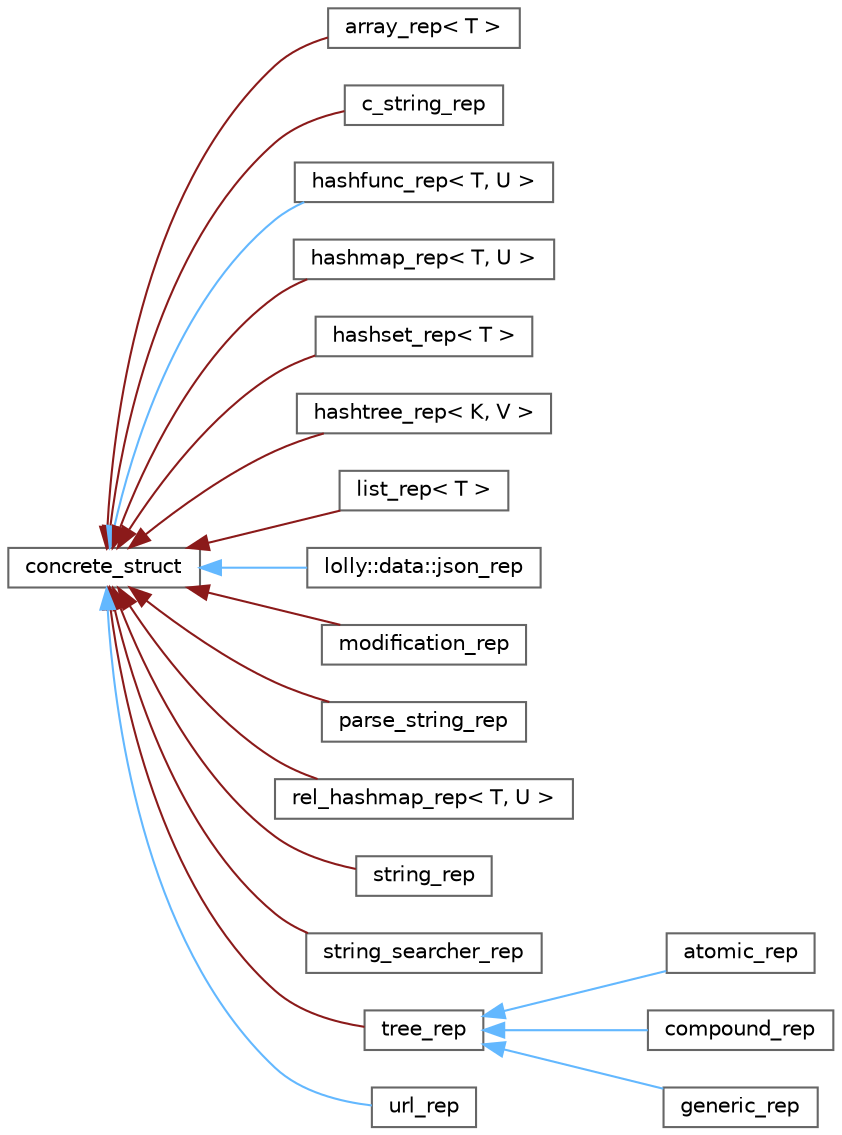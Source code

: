 digraph "Graphical Class Hierarchy"
{
 // LATEX_PDF_SIZE
  bgcolor="transparent";
  edge [fontname=Helvetica,fontsize=10,labelfontname=Helvetica,labelfontsize=10];
  node [fontname=Helvetica,fontsize=10,shape=box,height=0.2,width=0.4];
  rankdir="LR";
  Node0 [id="Node000000",label="concrete_struct",height=0.2,width=0.4,color="grey40", fillcolor="white", style="filled",URL="$structconcrete__struct.html",tooltip="Structure representing a concrete object with a reference count."];
  Node0 -> Node1 [id="edge11_Node000000_Node000001",dir="back",color="firebrick4",style="solid",tooltip=" "];
  Node1 [id="Node000001",label="array_rep\< T \>",height=0.2,width=0.4,color="grey40", fillcolor="white", style="filled",URL="$classarray__rep.html",tooltip="A concrete struct representing the implementation of an array."];
  Node0 -> Node2 [id="edge12_Node000000_Node000002",dir="back",color="firebrick4",style="solid",tooltip=" "];
  Node2 [id="Node000002",label="c_string_rep",height=0.2,width=0.4,color="grey40", fillcolor="white", style="filled",URL="$classc__string__rep.html",tooltip=" "];
  Node0 -> Node3 [id="edge13_Node000000_Node000003",dir="back",color="steelblue1",style="solid",tooltip=" "];
  Node3 [id="Node000003",label="hashfunc_rep\< T, U \>",height=0.2,width=0.4,color="grey40", fillcolor="white", style="filled",URL="$classhashfunc__rep.html",tooltip="A concrete implementation of a hash function for a given type."];
  Node0 -> Node4 [id="edge14_Node000000_Node000004",dir="back",color="firebrick4",style="solid",tooltip=" "];
  Node4 [id="Node000004",label="hashmap_rep\< T, U \>",height=0.2,width=0.4,color="grey40", fillcolor="white", style="filled",URL="$classhashmap__rep.html",tooltip=" "];
  Node0 -> Node5 [id="edge15_Node000000_Node000005",dir="back",color="firebrick4",style="solid",tooltip=" "];
  Node5 [id="Node000005",label="hashset_rep\< T \>",height=0.2,width=0.4,color="grey40", fillcolor="white", style="filled",URL="$classhashset__rep.html",tooltip="The hashset_rep class represents an entry in a hash set."];
  Node0 -> Node6 [id="edge16_Node000000_Node000006",dir="back",color="firebrick4",style="solid",tooltip=" "];
  Node6 [id="Node000006",label="hashtree_rep\< K, V \>",height=0.2,width=0.4,color="grey40", fillcolor="white", style="filled",URL="$classhashtree__rep.html",tooltip=" "];
  Node0 -> Node7 [id="edge17_Node000000_Node000007",dir="back",color="firebrick4",style="solid",tooltip=" "];
  Node7 [id="Node000007",label="list_rep\< T \>",height=0.2,width=0.4,color="grey40", fillcolor="white", style="filled",URL="$classlist__rep.html",tooltip="The list_rep class represents a node in a linked list."];
  Node0 -> Node8 [id="edge18_Node000000_Node000008",dir="back",color="steelblue1",style="solid",tooltip=" "];
  Node8 [id="Node000008",label="lolly::data::json_rep",height=0.2,width=0.4,color="grey40", fillcolor="white", style="filled",URL="$structlolly_1_1data_1_1json__rep.html",tooltip=" "];
  Node0 -> Node9 [id="edge19_Node000000_Node000009",dir="back",color="firebrick4",style="solid",tooltip=" "];
  Node9 [id="Node000009",label="modification_rep",height=0.2,width=0.4,color="grey40", fillcolor="white", style="filled",URL="$classmodification__rep.html",tooltip=" "];
  Node0 -> Node10 [id="edge20_Node000000_Node000010",dir="back",color="firebrick4",style="solid",tooltip=" "];
  Node10 [id="Node000010",label="parse_string_rep",height=0.2,width=0.4,color="grey40", fillcolor="white", style="filled",URL="$classparse__string__rep.html",tooltip=" "];
  Node0 -> Node11 [id="edge21_Node000000_Node000011",dir="back",color="firebrick4",style="solid",tooltip=" "];
  Node11 [id="Node000011",label="rel_hashmap_rep\< T, U \>",height=0.2,width=0.4,color="grey40", fillcolor="white", style="filled",URL="$classrel__hashmap__rep.html",tooltip=" "];
  Node0 -> Node12 [id="edge22_Node000000_Node000012",dir="back",color="firebrick4",style="solid",tooltip=" "];
  Node12 [id="Node000012",label="string_rep",height=0.2,width=0.4,color="grey40", fillcolor="white", style="filled",URL="$classstring__rep.html",tooltip=" "];
  Node0 -> Node13 [id="edge23_Node000000_Node000013",dir="back",color="firebrick4",style="solid",tooltip=" "];
  Node13 [id="Node000013",label="string_searcher_rep",height=0.2,width=0.4,color="grey40", fillcolor="white", style="filled",URL="$classstring__searcher__rep.html",tooltip=" "];
  Node0 -> Node14 [id="edge24_Node000000_Node000014",dir="back",color="firebrick4",style="solid",tooltip=" "];
  Node14 [id="Node000014",label="tree_rep",height=0.2,width=0.4,color="grey40", fillcolor="white", style="filled",URL="$classtree__rep.html",tooltip=" "];
  Node14 -> Node15 [id="edge25_Node000014_Node000015",dir="back",color="steelblue1",style="solid",tooltip=" "];
  Node15 [id="Node000015",label="atomic_rep",height=0.2,width=0.4,color="grey40", fillcolor="white", style="filled",URL="$classatomic__rep.html",tooltip=" "];
  Node14 -> Node16 [id="edge26_Node000014_Node000016",dir="back",color="steelblue1",style="solid",tooltip=" "];
  Node16 [id="Node000016",label="compound_rep",height=0.2,width=0.4,color="grey40", fillcolor="white", style="filled",URL="$classcompound__rep.html",tooltip=" "];
  Node14 -> Node17 [id="edge27_Node000014_Node000017",dir="back",color="steelblue1",style="solid",tooltip=" "];
  Node17 [id="Node000017",label="generic_rep",height=0.2,width=0.4,color="grey40", fillcolor="white", style="filled",URL="$classgeneric__rep.html",tooltip=" "];
  Node0 -> Node18 [id="edge28_Node000000_Node000018",dir="back",color="steelblue1",style="solid",tooltip=" "];
  Node18 [id="Node000018",label="url_rep",height=0.2,width=0.4,color="grey40", fillcolor="white", style="filled",URL="$structurl__rep.html",tooltip=" "];
}
